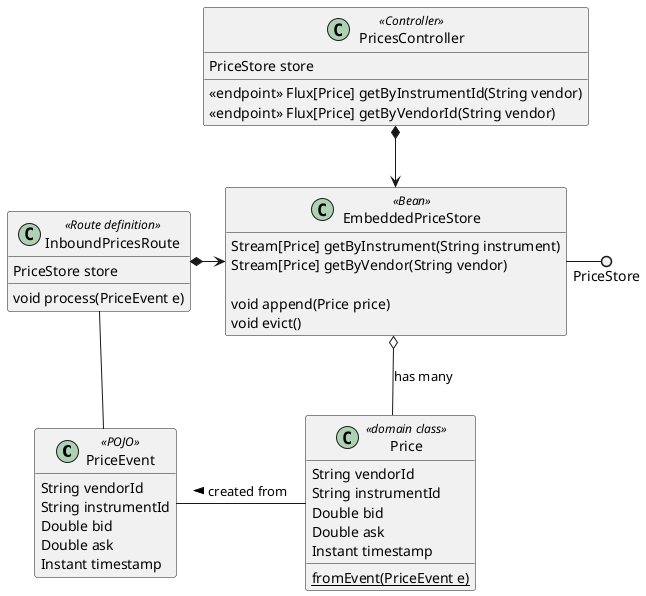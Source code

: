 @startuml
scale 1
hide empty methods
hide empty members

together {
    class PriceEvent << POJO >> {
        String vendorId
        String instrumentId
        Double bid
        Double ask
        Instant timestamp
    }

    class Price << domain class >> {
        String vendorId
        String instrumentId
        Double bid
        Double ask
        Instant timestamp

        {static} fromEvent(PriceEvent e)
    }
}
Price - PriceEvent: created from >

class EmbeddedPriceStore << Bean >> {
    Stream[Price] getByInstrument(String instrument)
    Stream[Price] getByVendor(String vendor)

    void append(Price price)
    void evict()
}

EmbeddedPriceStore -() PriceStore
EmbeddedPriceStore o-- Price: has many

class InboundPricesRoute << Route definition >> {
    PriceStore store

    void process(PriceEvent e)
}

InboundPricesRoute *-> EmbeddedPriceStore
InboundPricesRoute -- PriceEvent

class PricesController << Controller >> {
    PriceStore store

    << endpoint >> Flux[Price] getByInstrumentId(String vendor)
    << endpoint >> Flux[Price] getByVendorId(String vendor)

}

PricesController *--> EmbeddedPriceStore
@enduml